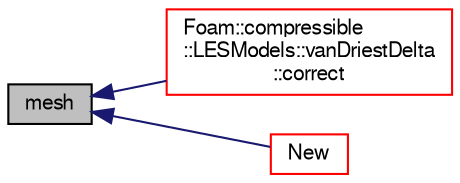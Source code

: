 digraph "mesh"
{
  bgcolor="transparent";
  edge [fontname="FreeSans",fontsize="10",labelfontname="FreeSans",labelfontsize="10"];
  node [fontname="FreeSans",fontsize="10",shape=record];
  rankdir="LR";
  Node938 [label="mesh",height=0.2,width=0.4,color="black", fillcolor="grey75", style="filled", fontcolor="black"];
  Node938 -> Node939 [dir="back",color="midnightblue",fontsize="10",style="solid",fontname="FreeSans"];
  Node939 [label="Foam::compressible\l::LESModels::vanDriestDelta\l::correct",height=0.2,width=0.4,color="red",URL="$a30654.html#a3ae44b28050c3aa494c1d8e18cf618c1"];
  Node938 -> Node941 [dir="back",color="midnightblue",fontsize="10",style="solid",fontname="FreeSans"];
  Node941 [label="New",height=0.2,width=0.4,color="red",URL="$a31110.html#a7f6a411c5d40f0368ed27eb2cc90cafb",tooltip="Return a reference to the selected LES delta. "];
}
